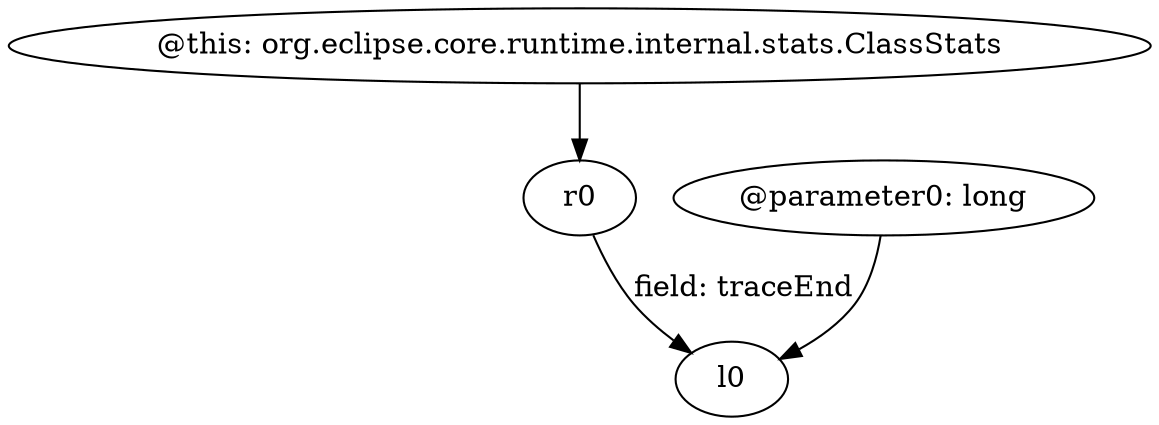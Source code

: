 digraph g {
0[label="@this: org.eclipse.core.runtime.internal.stats.ClassStats"]
1[label="r0"]
0->1[label=""]
2[label="l0"]
1->2[label="field: traceEnd"]
3[label="@parameter0: long"]
3->2[label=""]
}